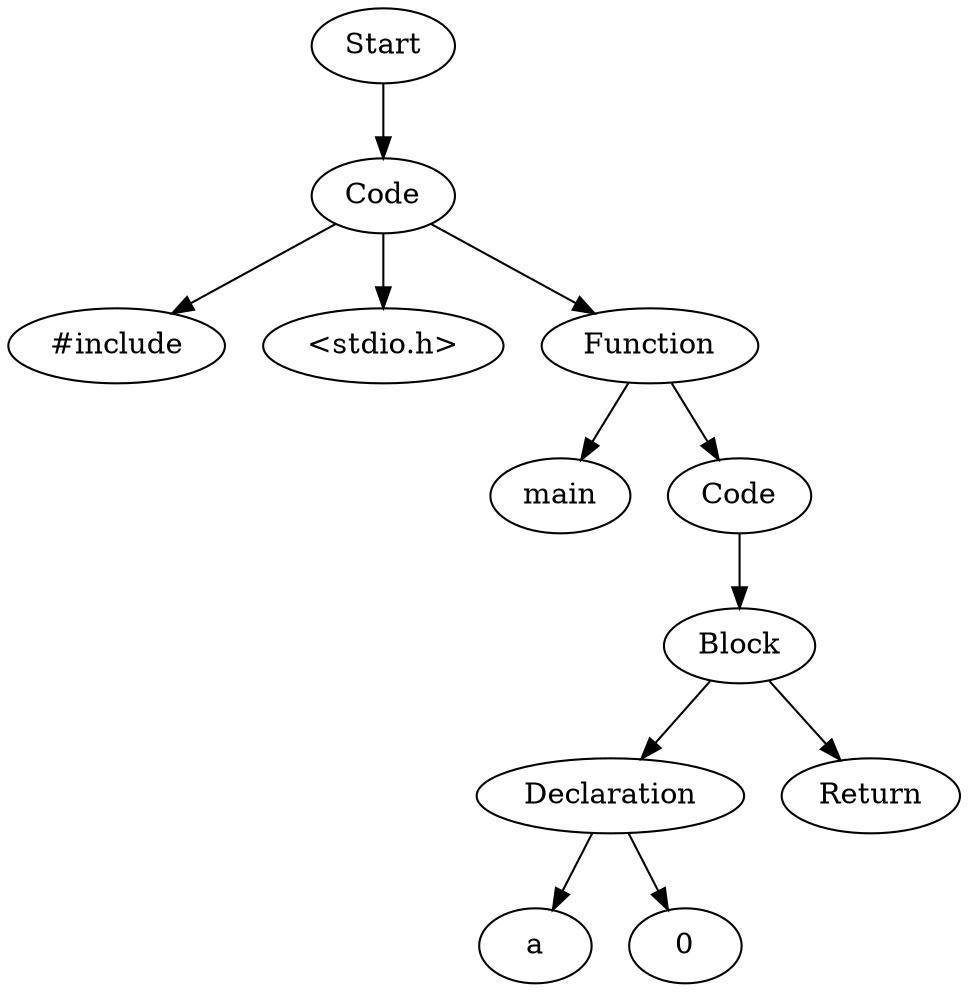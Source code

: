 digraph AST {
  "123503069641456" [label="Start"];
  "123503069641456" -> "123503069627344";
  "123503069627344" [label="Code"];
  "123503069627344" -> "123503069638336";
  "123503069627344" -> "123503069637856";
  "123503069627344" -> "123503069638528";
  "123503069638336" [label="#include"];
  "123503069637856" [label="<stdio.h>"];
  "123503069638528" [label="Function"];
  "123503069638528" -> "123503069786032";
  "123503069638528" -> "123503069787472";
  "123503069786032" [label="main"];
  "123503069787472" [label="Code"];
  "123503069787472" -> "123503069783824";
  "123503069783824" [label="Block"];
  "123503069783824" -> "123503069787232";
  "123503069783824" -> "123503069779072";
  "123503069787232" [label="Declaration"];
  "123503069787232" -> "123503069786896";
  "123503069787232" -> "123503069777056";
  "123503069786896" [label="a"];
  "123503069777056" [label="0"];
  "123503069779072" [label="Return"];
}
